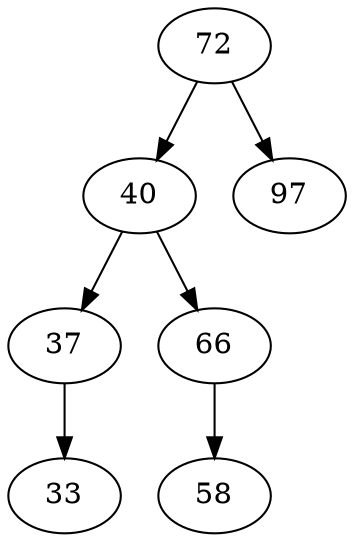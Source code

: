 digraph G {
	graph [bb="0,0,162,252"];
	node [label="\N"];
	72	 [height=0.5,
		label=72,
		pos="99,234",
		width=0.75];
	40	 [height=0.5,
		label=40,
		pos="63,162",
		width=0.75];
	72 -> 40	 [pos="e,71.304,179.15 90.65,216.76 86.288,208.28 80.853,197.71 75.959,188.2"];
	97	 [height=0.5,
		label=97,
		pos="135,162",
		width=0.75];
	72 -> 97	 [pos="e,126.7,179.15 107.35,216.76 111.71,208.28 117.15,197.71 122.04,188.2"];
	37	 [height=0.5,
		label=37,
		pos="27,90",
		width=0.75];
	40 -> 37	 [pos="e,35.304,107.15 54.65,144.76 50.288,136.28 44.853,125.71 39.959,116.2"];
	66	 [height=0.5,
		label=66,
		pos="99,90",
		width=0.75];
	40 -> 66	 [pos="e,90.696,107.15 71.35,144.76 75.712,136.28 81.147,125.71 86.041,116.2"];
	33	 [height=0.5,
		label=33,
		pos="27,18",
		width=0.75];
	37 -> 33	 [pos="e,27,36.104 27,71.697 27,63.983 27,54.712 27,46.112"];
	58	 [height=0.5,
		label=58,
		pos="99,18",
		width=0.75];
	66 -> 58	 [pos="e,99,36.104 99,71.697 99,63.983 99,54.712 99,46.112"];
}
